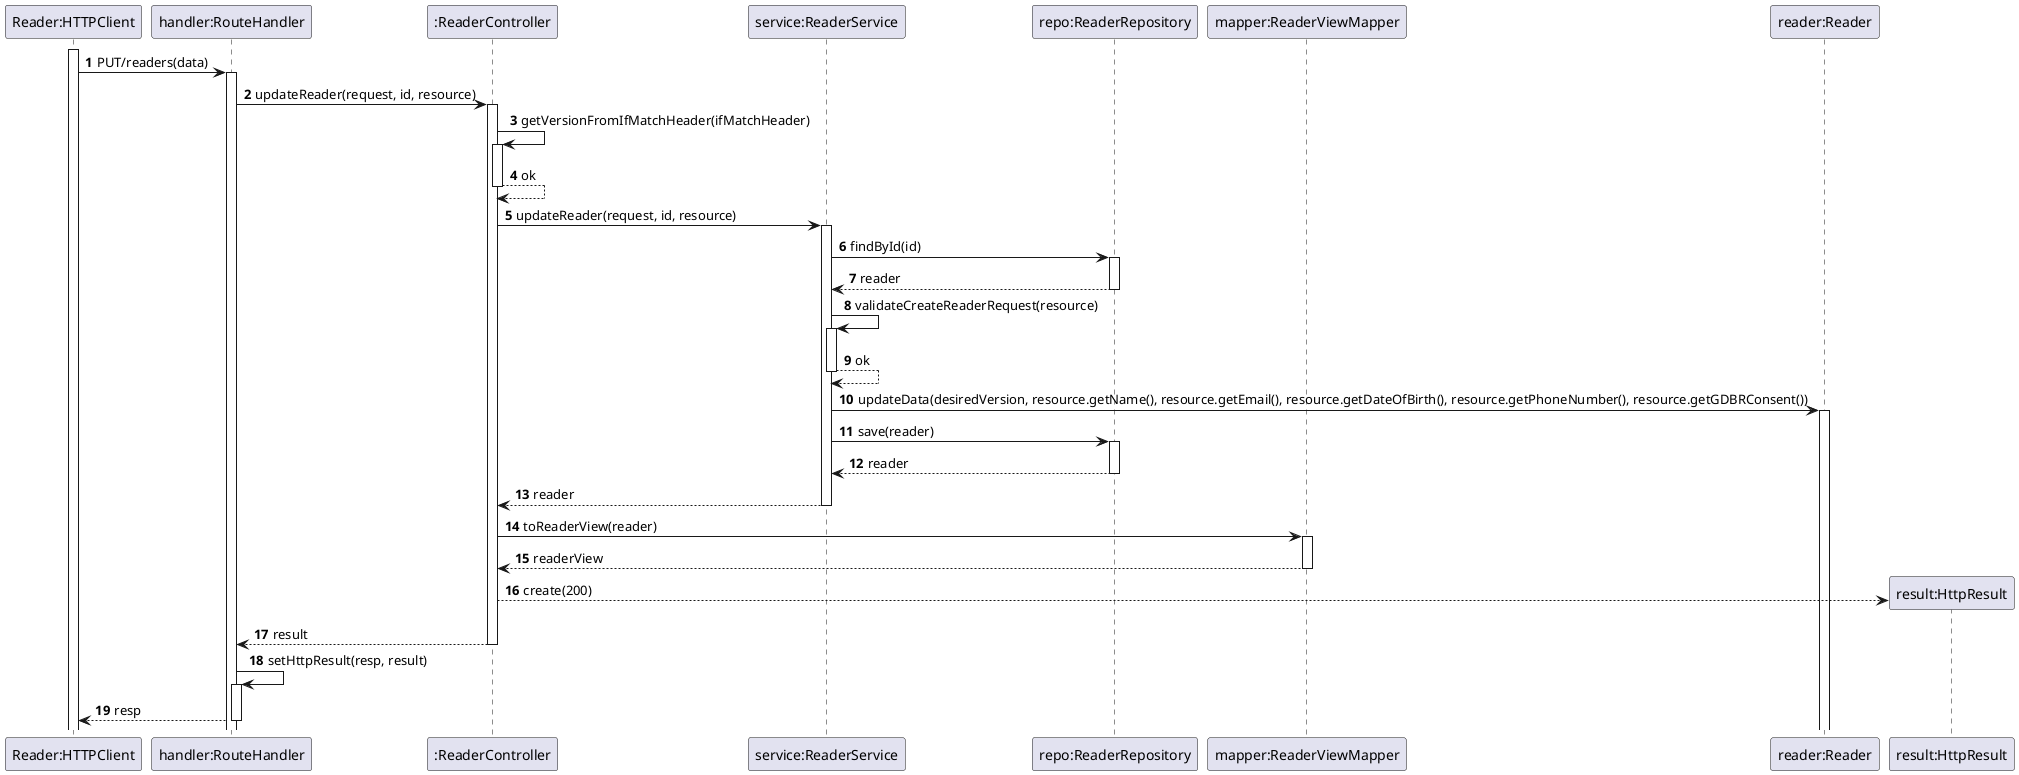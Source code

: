 @startuml

'https://plantuml.com/sequence-diagram

autoactivate on
autonumber

participant "Reader:HTTPClient" as HTTPClient
participant "handler:RouteHandler" as System
participant ":ReaderController" as Ctrl
participant "service:ReaderService" as Service
participant "repo:ReaderRepository" as Repo
participant "mapper:ReaderViewMapper" as ReaderViewMapper
participant "reader:Reader" as Reader
participant "result:HttpResult" as Result


activate HTTPClient

HTTPClient -> System: PUT/readers(data)
System -> Ctrl: updateReader(request, id, resource)
Ctrl -> Ctrl: getVersionFromIfMatchHeader(ifMatchHeader)
Ctrl --> Ctrl: ok
Ctrl -> Service: updateReader(request, id, resource)
Service -> Repo: findById(id)
Repo --> Service: reader
Service -> Service: validateCreateReaderRequest(resource)
Service --> Service: ok
Service -> Reader: updateData(desiredVersion, resource.getName(), resource.getEmail(), resource.getDateOfBirth(), resource.getPhoneNumber(), resource.getGDBRConsent())
Service -> Repo: save(reader)
Repo --> Service: reader
Service --> Ctrl: reader
Ctrl -> ReaderViewMapper: toReaderView(reader)
ReaderViewMapper --> Ctrl: readerView
Ctrl --> Result**: create(200)
Ctrl --> System: result
System -> System: setHttpResult(resp, result)
System --> HTTPClient: resp

@enduml
